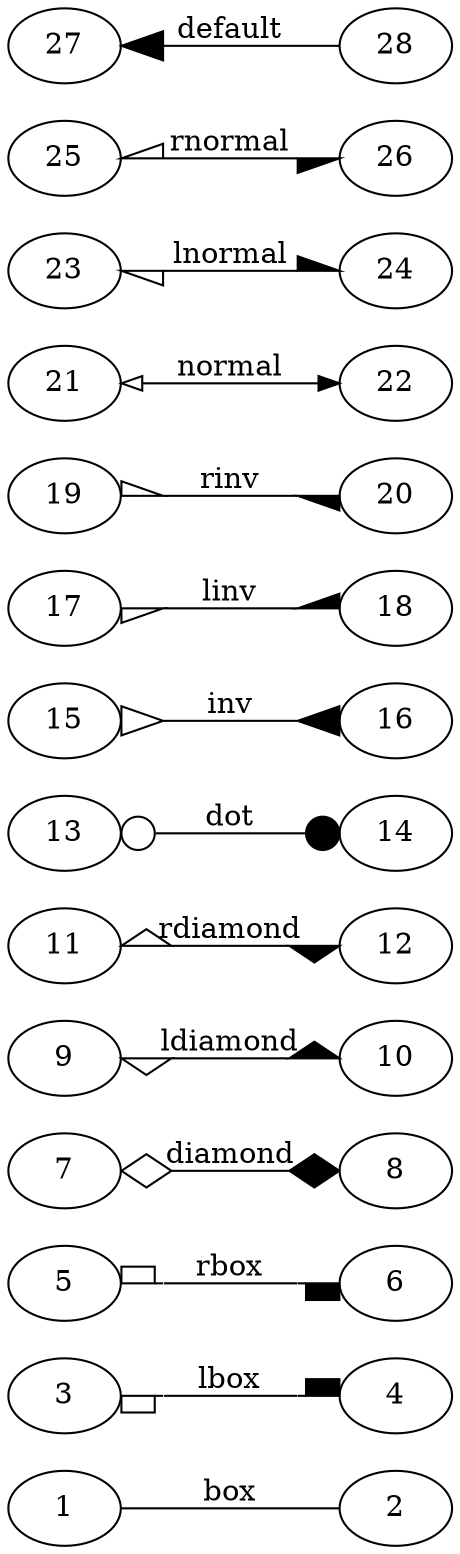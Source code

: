 /*******************************************************************************
 * Copyright (c) 2016, 2019 itemis AG and others.
 *
 * All rights reserved. This program and the accompanying materials
 * are made available under the terms of the Eclipse Public License v2.0
 * which accompanies this distribution, and is available at
 * http://www.eclipse.org/legal/epl-v10.html
 *
 * Contributors:
 *       Tamas Miklossy  (itemis AG) - Initial text
 *******************************************************************************/

/*
 * The ArrowShapes_Direction_Both directed graph represents the different arrow shapes in both direction.
 * The arrowtail attribute represents the open variant of the arrowhead attribute.
 * The visualization can be controlled with the arrowsize and the direction attributes as well.
 */
digraph ArrowShapes_Direction_Both{
     rankdir=LR

     /* Primitive shape: box */
     1-> 2[arrowhead=box      arrowsize=2.0  arrowtail=obox       dir=none  label="box"     ]
     3-> 4[arrowhead=lbox     arrowsize=2.0  arrowtail=olbox      dir=both  label="lbox"    ]
     5-> 6[arrowhead=rbox     arrowsize=2.0  arrowtail=orbox      dir=both  label="rbox"    ]

    /* Primitive shape: diamond */
    7->8[arrowhead=diamond    arrowsize=2.0  arrowtail=odiamond   dir=both  label="diamond" ]
    9->10[arrowhead=ldiamond  arrowsize=2.0  arrowtail=oldiamond  dir=both  label="ldiamond"]
    11->12[arrowhead=rdiamond arrowsize=2.0  arrowtail=ordiamond  dir=both  label="rdiamond"]

    /* Primitive shape: dot */
    13->14[arrowhead=dot      arrowsize=2.0  arrowtail=odot       dir=both  label="dot"     ]

    /* Primitive shape: inv */
    15->16[arrowhead=inv      arrowsize=2.0  arrowtail=oinv       dir=both  label="inv"     ]
    17->18[arrowhead=linv     arrowsize=2.0  arrowtail=olinv      dir=both  label="linv"    ]
    19->20[arrowhead=rinv     arrowsize=2.0  arrowtail=orinv      dir=both  label="rinv"    ]

    /* Primitive shape: normal */
    21->22[arrowhead=normal                  arrowtail=onormal    dir=both  label="normal"  ]
    23->24[arrowhead=lnormal  arrowsize=2.0  arrowtail=olnormal   dir=both  label="lnormal" ]
    25->26[arrowhead=rnormal  arrowsize=2.0  arrowtail=ornormal   dir=both  label="rnormal" ]

    /* Default - No attribute is specified */
    27->28[                   arrowsize=2.0                       dir=back  label="default" ]
}